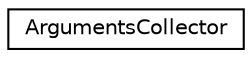 digraph "Graphical Class Hierarchy"
{
  edge [fontname="Helvetica",fontsize="10",labelfontname="Helvetica",labelfontsize="10"];
  node [fontname="Helvetica",fontsize="10",shape=record];
  rankdir="LR";
  Node0 [label="ArgumentsCollector",height=0.2,width=0.4,color="black", fillcolor="white", style="filled",URL="$class_arguments_collector.html"];
}
